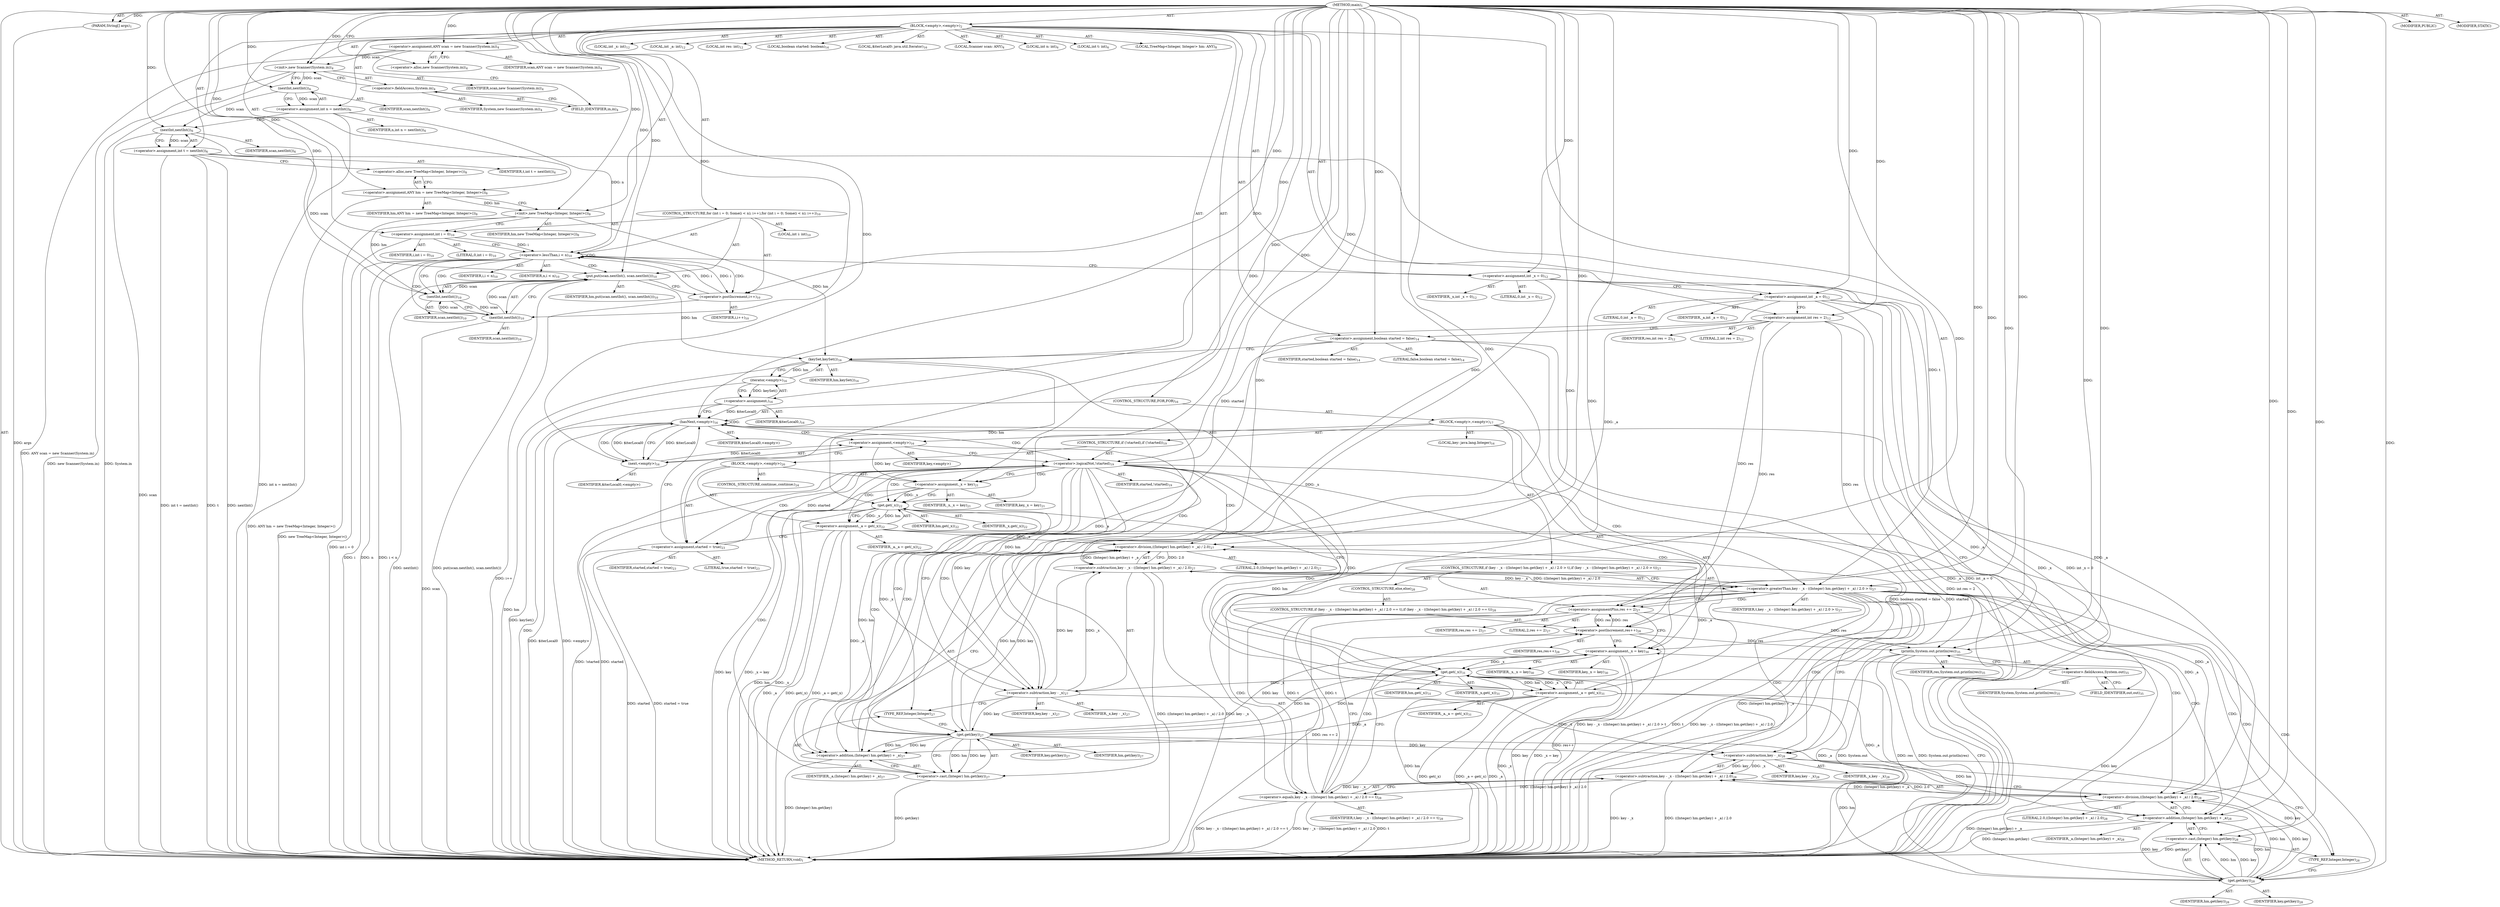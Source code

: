 digraph "main" {  
"21" [label = <(METHOD,main)<SUB>1</SUB>> ]
"22" [label = <(PARAM,String[] args)<SUB>1</SUB>> ]
"23" [label = <(BLOCK,&lt;empty&gt;,&lt;empty&gt;)<SUB>2</SUB>> ]
"4" [label = <(LOCAL,Scanner scan: ANY)<SUB>4</SUB>> ]
"24" [label = <(&lt;operator&gt;.assignment,ANY scan = new Scanner(System.in))<SUB>4</SUB>> ]
"25" [label = <(IDENTIFIER,scan,ANY scan = new Scanner(System.in))<SUB>4</SUB>> ]
"26" [label = <(&lt;operator&gt;.alloc,new Scanner(System.in))<SUB>4</SUB>> ]
"27" [label = <(&lt;init&gt;,new Scanner(System.in))<SUB>4</SUB>> ]
"3" [label = <(IDENTIFIER,scan,new Scanner(System.in))<SUB>4</SUB>> ]
"28" [label = <(&lt;operator&gt;.fieldAccess,System.in)<SUB>4</SUB>> ]
"29" [label = <(IDENTIFIER,System,new Scanner(System.in))<SUB>4</SUB>> ]
"30" [label = <(FIELD_IDENTIFIER,in,in)<SUB>4</SUB>> ]
"31" [label = <(LOCAL,int n: int)<SUB>6</SUB>> ]
"32" [label = <(LOCAL,int t: int)<SUB>6</SUB>> ]
"33" [label = <(&lt;operator&gt;.assignment,int n = nextInt())<SUB>6</SUB>> ]
"34" [label = <(IDENTIFIER,n,int n = nextInt())<SUB>6</SUB>> ]
"35" [label = <(nextInt,nextInt())<SUB>6</SUB>> ]
"36" [label = <(IDENTIFIER,scan,nextInt())<SUB>6</SUB>> ]
"37" [label = <(&lt;operator&gt;.assignment,int t = nextInt())<SUB>6</SUB>> ]
"38" [label = <(IDENTIFIER,t,int t = nextInt())<SUB>6</SUB>> ]
"39" [label = <(nextInt,nextInt())<SUB>6</SUB>> ]
"40" [label = <(IDENTIFIER,scan,nextInt())<SUB>6</SUB>> ]
"6" [label = <(LOCAL,TreeMap&lt;Integer, Integer&gt; hm: ANY)<SUB>8</SUB>> ]
"41" [label = <(&lt;operator&gt;.assignment,ANY hm = new TreeMap&lt;Integer, Integer&gt;())<SUB>8</SUB>> ]
"42" [label = <(IDENTIFIER,hm,ANY hm = new TreeMap&lt;Integer, Integer&gt;())<SUB>8</SUB>> ]
"43" [label = <(&lt;operator&gt;.alloc,new TreeMap&lt;Integer, Integer&gt;())<SUB>8</SUB>> ]
"44" [label = <(&lt;init&gt;,new TreeMap&lt;Integer, Integer&gt;())<SUB>8</SUB>> ]
"5" [label = <(IDENTIFIER,hm,new TreeMap&lt;Integer, Integer&gt;())<SUB>8</SUB>> ]
"45" [label = <(CONTROL_STRUCTURE,for (int i = 0; Some(i &lt; n); i++),for (int i = 0; Some(i &lt; n); i++))<SUB>10</SUB>> ]
"46" [label = <(LOCAL,int i: int)<SUB>10</SUB>> ]
"47" [label = <(&lt;operator&gt;.assignment,int i = 0)<SUB>10</SUB>> ]
"48" [label = <(IDENTIFIER,i,int i = 0)<SUB>10</SUB>> ]
"49" [label = <(LITERAL,0,int i = 0)<SUB>10</SUB>> ]
"50" [label = <(&lt;operator&gt;.lessThan,i &lt; n)<SUB>10</SUB>> ]
"51" [label = <(IDENTIFIER,i,i &lt; n)<SUB>10</SUB>> ]
"52" [label = <(IDENTIFIER,n,i &lt; n)<SUB>10</SUB>> ]
"53" [label = <(&lt;operator&gt;.postIncrement,i++)<SUB>10</SUB>> ]
"54" [label = <(IDENTIFIER,i,i++)<SUB>10</SUB>> ]
"55" [label = <(put,put(scan.nextInt(), scan.nextInt()))<SUB>10</SUB>> ]
"56" [label = <(IDENTIFIER,hm,put(scan.nextInt(), scan.nextInt()))<SUB>10</SUB>> ]
"57" [label = <(nextInt,nextInt())<SUB>10</SUB>> ]
"58" [label = <(IDENTIFIER,scan,nextInt())<SUB>10</SUB>> ]
"59" [label = <(nextInt,nextInt())<SUB>10</SUB>> ]
"60" [label = <(IDENTIFIER,scan,nextInt())<SUB>10</SUB>> ]
"61" [label = <(LOCAL,int _x: int)<SUB>12</SUB>> ]
"62" [label = <(LOCAL,int _a: int)<SUB>12</SUB>> ]
"63" [label = <(LOCAL,int res: int)<SUB>12</SUB>> ]
"64" [label = <(&lt;operator&gt;.assignment,int _x = 0)<SUB>12</SUB>> ]
"65" [label = <(IDENTIFIER,_x,int _x = 0)<SUB>12</SUB>> ]
"66" [label = <(LITERAL,0,int _x = 0)<SUB>12</SUB>> ]
"67" [label = <(&lt;operator&gt;.assignment,int _a = 0)<SUB>12</SUB>> ]
"68" [label = <(IDENTIFIER,_a,int _a = 0)<SUB>12</SUB>> ]
"69" [label = <(LITERAL,0,int _a = 0)<SUB>12</SUB>> ]
"70" [label = <(&lt;operator&gt;.assignment,int res = 2)<SUB>12</SUB>> ]
"71" [label = <(IDENTIFIER,res,int res = 2)<SUB>12</SUB>> ]
"72" [label = <(LITERAL,2,int res = 2)<SUB>12</SUB>> ]
"73" [label = <(LOCAL,boolean started: boolean)<SUB>14</SUB>> ]
"74" [label = <(&lt;operator&gt;.assignment,boolean started = false)<SUB>14</SUB>> ]
"75" [label = <(IDENTIFIER,started,boolean started = false)<SUB>14</SUB>> ]
"76" [label = <(LITERAL,false,boolean started = false)<SUB>14</SUB>> ]
"77" [label = <(LOCAL,$iterLocal0: java.util.Iterator)<SUB>16</SUB>> ]
"78" [label = <(&lt;operator&gt;.assignment,)<SUB>16</SUB>> ]
"79" [label = <(IDENTIFIER,$iterLocal0,)<SUB>16</SUB>> ]
"80" [label = <(iterator,&lt;empty&gt;)<SUB>16</SUB>> ]
"81" [label = <(keySet,keySet())<SUB>16</SUB>> ]
"82" [label = <(IDENTIFIER,hm,keySet())<SUB>16</SUB>> ]
"83" [label = <(CONTROL_STRUCTURE,FOR,FOR)<SUB>16</SUB>> ]
"84" [label = <(hasNext,&lt;empty&gt;)<SUB>16</SUB>> ]
"85" [label = <(IDENTIFIER,$iterLocal0,&lt;empty&gt;)> ]
"86" [label = <(BLOCK,&lt;empty&gt;,&lt;empty&gt;)<SUB>17</SUB>> ]
"87" [label = <(LOCAL,key: java.lang.Integer)<SUB>16</SUB>> ]
"88" [label = <(&lt;operator&gt;.assignment,&lt;empty&gt;)<SUB>16</SUB>> ]
"89" [label = <(IDENTIFIER,key,&lt;empty&gt;)> ]
"90" [label = <(next,&lt;empty&gt;)<SUB>16</SUB>> ]
"91" [label = <(IDENTIFIER,$iterLocal0,&lt;empty&gt;)> ]
"92" [label = <(CONTROL_STRUCTURE,if (!started),if (!started))<SUB>19</SUB>> ]
"93" [label = <(&lt;operator&gt;.logicalNot,!started)<SUB>19</SUB>> ]
"94" [label = <(IDENTIFIER,started,!started)<SUB>19</SUB>> ]
"95" [label = <(BLOCK,&lt;empty&gt;,&lt;empty&gt;)<SUB>20</SUB>> ]
"96" [label = <(&lt;operator&gt;.assignment,_x = key)<SUB>21</SUB>> ]
"97" [label = <(IDENTIFIER,_x,_x = key)<SUB>21</SUB>> ]
"98" [label = <(IDENTIFIER,key,_x = key)<SUB>21</SUB>> ]
"99" [label = <(&lt;operator&gt;.assignment,_a = get(_x))<SUB>22</SUB>> ]
"100" [label = <(IDENTIFIER,_a,_a = get(_x))<SUB>22</SUB>> ]
"101" [label = <(get,get(_x))<SUB>22</SUB>> ]
"102" [label = <(IDENTIFIER,hm,get(_x))<SUB>22</SUB>> ]
"103" [label = <(IDENTIFIER,_x,get(_x))<SUB>22</SUB>> ]
"104" [label = <(&lt;operator&gt;.assignment,started = true)<SUB>23</SUB>> ]
"105" [label = <(IDENTIFIER,started,started = true)<SUB>23</SUB>> ]
"106" [label = <(LITERAL,true,started = true)<SUB>23</SUB>> ]
"107" [label = <(CONTROL_STRUCTURE,continue;,continue;)<SUB>24</SUB>> ]
"108" [label = <(CONTROL_STRUCTURE,if (key - _x - ((Integer) hm.get(key) + _a) / 2.0 &gt; t),if (key - _x - ((Integer) hm.get(key) + _a) / 2.0 &gt; t))<SUB>27</SUB>> ]
"109" [label = <(&lt;operator&gt;.greaterThan,key - _x - ((Integer) hm.get(key) + _a) / 2.0 &gt; t)<SUB>27</SUB>> ]
"110" [label = <(&lt;operator&gt;.subtraction,key - _x - ((Integer) hm.get(key) + _a) / 2.0)<SUB>27</SUB>> ]
"111" [label = <(&lt;operator&gt;.subtraction,key - _x)<SUB>27</SUB>> ]
"112" [label = <(IDENTIFIER,key,key - _x)<SUB>27</SUB>> ]
"113" [label = <(IDENTIFIER,_x,key - _x)<SUB>27</SUB>> ]
"114" [label = <(&lt;operator&gt;.division,((Integer) hm.get(key) + _a) / 2.0)<SUB>27</SUB>> ]
"115" [label = <(&lt;operator&gt;.addition,(Integer) hm.get(key) + _a)<SUB>27</SUB>> ]
"116" [label = <(&lt;operator&gt;.cast,(Integer) hm.get(key))<SUB>27</SUB>> ]
"117" [label = <(TYPE_REF,Integer,Integer)<SUB>27</SUB>> ]
"118" [label = <(get,get(key))<SUB>27</SUB>> ]
"119" [label = <(IDENTIFIER,hm,get(key))<SUB>27</SUB>> ]
"120" [label = <(IDENTIFIER,key,get(key))<SUB>27</SUB>> ]
"121" [label = <(IDENTIFIER,_a,(Integer) hm.get(key) + _a)<SUB>27</SUB>> ]
"122" [label = <(LITERAL,2.0,((Integer) hm.get(key) + _a) / 2.0)<SUB>27</SUB>> ]
"123" [label = <(IDENTIFIER,t,key - _x - ((Integer) hm.get(key) + _a) / 2.0 &gt; t)<SUB>27</SUB>> ]
"124" [label = <(&lt;operator&gt;.assignmentPlus,res += 2)<SUB>27</SUB>> ]
"125" [label = <(IDENTIFIER,res,res += 2)<SUB>27</SUB>> ]
"126" [label = <(LITERAL,2,res += 2)<SUB>27</SUB>> ]
"127" [label = <(CONTROL_STRUCTURE,else,else)<SUB>28</SUB>> ]
"128" [label = <(CONTROL_STRUCTURE,if (key - _x - ((Integer) hm.get(key) + _a) / 2.0 == t),if (key - _x - ((Integer) hm.get(key) + _a) / 2.0 == t))<SUB>28</SUB>> ]
"129" [label = <(&lt;operator&gt;.equals,key - _x - ((Integer) hm.get(key) + _a) / 2.0 == t)<SUB>28</SUB>> ]
"130" [label = <(&lt;operator&gt;.subtraction,key - _x - ((Integer) hm.get(key) + _a) / 2.0)<SUB>28</SUB>> ]
"131" [label = <(&lt;operator&gt;.subtraction,key - _x)<SUB>28</SUB>> ]
"132" [label = <(IDENTIFIER,key,key - _x)<SUB>28</SUB>> ]
"133" [label = <(IDENTIFIER,_x,key - _x)<SUB>28</SUB>> ]
"134" [label = <(&lt;operator&gt;.division,((Integer) hm.get(key) + _a) / 2.0)<SUB>28</SUB>> ]
"135" [label = <(&lt;operator&gt;.addition,(Integer) hm.get(key) + _a)<SUB>28</SUB>> ]
"136" [label = <(&lt;operator&gt;.cast,(Integer) hm.get(key))<SUB>28</SUB>> ]
"137" [label = <(TYPE_REF,Integer,Integer)<SUB>28</SUB>> ]
"138" [label = <(get,get(key))<SUB>28</SUB>> ]
"139" [label = <(IDENTIFIER,hm,get(key))<SUB>28</SUB>> ]
"140" [label = <(IDENTIFIER,key,get(key))<SUB>28</SUB>> ]
"141" [label = <(IDENTIFIER,_a,(Integer) hm.get(key) + _a)<SUB>28</SUB>> ]
"142" [label = <(LITERAL,2.0,((Integer) hm.get(key) + _a) / 2.0)<SUB>28</SUB>> ]
"143" [label = <(IDENTIFIER,t,key - _x - ((Integer) hm.get(key) + _a) / 2.0 == t)<SUB>28</SUB>> ]
"144" [label = <(&lt;operator&gt;.postIncrement,res++)<SUB>28</SUB>> ]
"145" [label = <(IDENTIFIER,res,res++)<SUB>28</SUB>> ]
"146" [label = <(&lt;operator&gt;.assignment,_x = key)<SUB>30</SUB>> ]
"147" [label = <(IDENTIFIER,_x,_x = key)<SUB>30</SUB>> ]
"148" [label = <(IDENTIFIER,key,_x = key)<SUB>30</SUB>> ]
"149" [label = <(&lt;operator&gt;.assignment,_a = get(_x))<SUB>31</SUB>> ]
"150" [label = <(IDENTIFIER,_a,_a = get(_x))<SUB>31</SUB>> ]
"151" [label = <(get,get(_x))<SUB>31</SUB>> ]
"152" [label = <(IDENTIFIER,hm,get(_x))<SUB>31</SUB>> ]
"153" [label = <(IDENTIFIER,_x,get(_x))<SUB>31</SUB>> ]
"154" [label = <(println,System.out.println(res))<SUB>35</SUB>> ]
"155" [label = <(&lt;operator&gt;.fieldAccess,System.out)<SUB>35</SUB>> ]
"156" [label = <(IDENTIFIER,System,System.out.println(res))<SUB>35</SUB>> ]
"157" [label = <(FIELD_IDENTIFIER,out,out)<SUB>35</SUB>> ]
"158" [label = <(IDENTIFIER,res,System.out.println(res))<SUB>35</SUB>> ]
"159" [label = <(MODIFIER,PUBLIC)> ]
"160" [label = <(MODIFIER,STATIC)> ]
"161" [label = <(METHOD_RETURN,void)<SUB>1</SUB>> ]
  "21" -> "22"  [ label = "AST: "] 
  "21" -> "23"  [ label = "AST: "] 
  "21" -> "159"  [ label = "AST: "] 
  "21" -> "160"  [ label = "AST: "] 
  "21" -> "161"  [ label = "AST: "] 
  "23" -> "4"  [ label = "AST: "] 
  "23" -> "24"  [ label = "AST: "] 
  "23" -> "27"  [ label = "AST: "] 
  "23" -> "31"  [ label = "AST: "] 
  "23" -> "32"  [ label = "AST: "] 
  "23" -> "33"  [ label = "AST: "] 
  "23" -> "37"  [ label = "AST: "] 
  "23" -> "6"  [ label = "AST: "] 
  "23" -> "41"  [ label = "AST: "] 
  "23" -> "44"  [ label = "AST: "] 
  "23" -> "45"  [ label = "AST: "] 
  "23" -> "61"  [ label = "AST: "] 
  "23" -> "62"  [ label = "AST: "] 
  "23" -> "63"  [ label = "AST: "] 
  "23" -> "64"  [ label = "AST: "] 
  "23" -> "67"  [ label = "AST: "] 
  "23" -> "70"  [ label = "AST: "] 
  "23" -> "73"  [ label = "AST: "] 
  "23" -> "74"  [ label = "AST: "] 
  "23" -> "77"  [ label = "AST: "] 
  "23" -> "78"  [ label = "AST: "] 
  "23" -> "83"  [ label = "AST: "] 
  "23" -> "154"  [ label = "AST: "] 
  "24" -> "25"  [ label = "AST: "] 
  "24" -> "26"  [ label = "AST: "] 
  "27" -> "3"  [ label = "AST: "] 
  "27" -> "28"  [ label = "AST: "] 
  "28" -> "29"  [ label = "AST: "] 
  "28" -> "30"  [ label = "AST: "] 
  "33" -> "34"  [ label = "AST: "] 
  "33" -> "35"  [ label = "AST: "] 
  "35" -> "36"  [ label = "AST: "] 
  "37" -> "38"  [ label = "AST: "] 
  "37" -> "39"  [ label = "AST: "] 
  "39" -> "40"  [ label = "AST: "] 
  "41" -> "42"  [ label = "AST: "] 
  "41" -> "43"  [ label = "AST: "] 
  "44" -> "5"  [ label = "AST: "] 
  "45" -> "46"  [ label = "AST: "] 
  "45" -> "47"  [ label = "AST: "] 
  "45" -> "50"  [ label = "AST: "] 
  "45" -> "53"  [ label = "AST: "] 
  "45" -> "55"  [ label = "AST: "] 
  "47" -> "48"  [ label = "AST: "] 
  "47" -> "49"  [ label = "AST: "] 
  "50" -> "51"  [ label = "AST: "] 
  "50" -> "52"  [ label = "AST: "] 
  "53" -> "54"  [ label = "AST: "] 
  "55" -> "56"  [ label = "AST: "] 
  "55" -> "57"  [ label = "AST: "] 
  "55" -> "59"  [ label = "AST: "] 
  "57" -> "58"  [ label = "AST: "] 
  "59" -> "60"  [ label = "AST: "] 
  "64" -> "65"  [ label = "AST: "] 
  "64" -> "66"  [ label = "AST: "] 
  "67" -> "68"  [ label = "AST: "] 
  "67" -> "69"  [ label = "AST: "] 
  "70" -> "71"  [ label = "AST: "] 
  "70" -> "72"  [ label = "AST: "] 
  "74" -> "75"  [ label = "AST: "] 
  "74" -> "76"  [ label = "AST: "] 
  "78" -> "79"  [ label = "AST: "] 
  "78" -> "80"  [ label = "AST: "] 
  "80" -> "81"  [ label = "AST: "] 
  "81" -> "82"  [ label = "AST: "] 
  "83" -> "84"  [ label = "AST: "] 
  "83" -> "86"  [ label = "AST: "] 
  "84" -> "85"  [ label = "AST: "] 
  "86" -> "87"  [ label = "AST: "] 
  "86" -> "88"  [ label = "AST: "] 
  "86" -> "92"  [ label = "AST: "] 
  "86" -> "108"  [ label = "AST: "] 
  "86" -> "146"  [ label = "AST: "] 
  "86" -> "149"  [ label = "AST: "] 
  "88" -> "89"  [ label = "AST: "] 
  "88" -> "90"  [ label = "AST: "] 
  "90" -> "91"  [ label = "AST: "] 
  "92" -> "93"  [ label = "AST: "] 
  "92" -> "95"  [ label = "AST: "] 
  "93" -> "94"  [ label = "AST: "] 
  "95" -> "96"  [ label = "AST: "] 
  "95" -> "99"  [ label = "AST: "] 
  "95" -> "104"  [ label = "AST: "] 
  "95" -> "107"  [ label = "AST: "] 
  "96" -> "97"  [ label = "AST: "] 
  "96" -> "98"  [ label = "AST: "] 
  "99" -> "100"  [ label = "AST: "] 
  "99" -> "101"  [ label = "AST: "] 
  "101" -> "102"  [ label = "AST: "] 
  "101" -> "103"  [ label = "AST: "] 
  "104" -> "105"  [ label = "AST: "] 
  "104" -> "106"  [ label = "AST: "] 
  "108" -> "109"  [ label = "AST: "] 
  "108" -> "124"  [ label = "AST: "] 
  "108" -> "127"  [ label = "AST: "] 
  "109" -> "110"  [ label = "AST: "] 
  "109" -> "123"  [ label = "AST: "] 
  "110" -> "111"  [ label = "AST: "] 
  "110" -> "114"  [ label = "AST: "] 
  "111" -> "112"  [ label = "AST: "] 
  "111" -> "113"  [ label = "AST: "] 
  "114" -> "115"  [ label = "AST: "] 
  "114" -> "122"  [ label = "AST: "] 
  "115" -> "116"  [ label = "AST: "] 
  "115" -> "121"  [ label = "AST: "] 
  "116" -> "117"  [ label = "AST: "] 
  "116" -> "118"  [ label = "AST: "] 
  "118" -> "119"  [ label = "AST: "] 
  "118" -> "120"  [ label = "AST: "] 
  "124" -> "125"  [ label = "AST: "] 
  "124" -> "126"  [ label = "AST: "] 
  "127" -> "128"  [ label = "AST: "] 
  "128" -> "129"  [ label = "AST: "] 
  "128" -> "144"  [ label = "AST: "] 
  "129" -> "130"  [ label = "AST: "] 
  "129" -> "143"  [ label = "AST: "] 
  "130" -> "131"  [ label = "AST: "] 
  "130" -> "134"  [ label = "AST: "] 
  "131" -> "132"  [ label = "AST: "] 
  "131" -> "133"  [ label = "AST: "] 
  "134" -> "135"  [ label = "AST: "] 
  "134" -> "142"  [ label = "AST: "] 
  "135" -> "136"  [ label = "AST: "] 
  "135" -> "141"  [ label = "AST: "] 
  "136" -> "137"  [ label = "AST: "] 
  "136" -> "138"  [ label = "AST: "] 
  "138" -> "139"  [ label = "AST: "] 
  "138" -> "140"  [ label = "AST: "] 
  "144" -> "145"  [ label = "AST: "] 
  "146" -> "147"  [ label = "AST: "] 
  "146" -> "148"  [ label = "AST: "] 
  "149" -> "150"  [ label = "AST: "] 
  "149" -> "151"  [ label = "AST: "] 
  "151" -> "152"  [ label = "AST: "] 
  "151" -> "153"  [ label = "AST: "] 
  "154" -> "155"  [ label = "AST: "] 
  "154" -> "158"  [ label = "AST: "] 
  "155" -> "156"  [ label = "AST: "] 
  "155" -> "157"  [ label = "AST: "] 
  "24" -> "30"  [ label = "CFG: "] 
  "27" -> "35"  [ label = "CFG: "] 
  "33" -> "39"  [ label = "CFG: "] 
  "37" -> "43"  [ label = "CFG: "] 
  "41" -> "44"  [ label = "CFG: "] 
  "44" -> "47"  [ label = "CFG: "] 
  "64" -> "67"  [ label = "CFG: "] 
  "67" -> "70"  [ label = "CFG: "] 
  "70" -> "74"  [ label = "CFG: "] 
  "74" -> "81"  [ label = "CFG: "] 
  "78" -> "84"  [ label = "CFG: "] 
  "154" -> "161"  [ label = "CFG: "] 
  "26" -> "24"  [ label = "CFG: "] 
  "28" -> "27"  [ label = "CFG: "] 
  "35" -> "33"  [ label = "CFG: "] 
  "39" -> "37"  [ label = "CFG: "] 
  "43" -> "41"  [ label = "CFG: "] 
  "47" -> "50"  [ label = "CFG: "] 
  "50" -> "57"  [ label = "CFG: "] 
  "50" -> "64"  [ label = "CFG: "] 
  "53" -> "50"  [ label = "CFG: "] 
  "55" -> "53"  [ label = "CFG: "] 
  "80" -> "78"  [ label = "CFG: "] 
  "84" -> "90"  [ label = "CFG: "] 
  "84" -> "157"  [ label = "CFG: "] 
  "155" -> "154"  [ label = "CFG: "] 
  "30" -> "28"  [ label = "CFG: "] 
  "57" -> "59"  [ label = "CFG: "] 
  "59" -> "55"  [ label = "CFG: "] 
  "81" -> "80"  [ label = "CFG: "] 
  "88" -> "93"  [ label = "CFG: "] 
  "146" -> "151"  [ label = "CFG: "] 
  "149" -> "84"  [ label = "CFG: "] 
  "157" -> "155"  [ label = "CFG: "] 
  "90" -> "88"  [ label = "CFG: "] 
  "93" -> "96"  [ label = "CFG: "] 
  "93" -> "111"  [ label = "CFG: "] 
  "109" -> "124"  [ label = "CFG: "] 
  "109" -> "131"  [ label = "CFG: "] 
  "124" -> "146"  [ label = "CFG: "] 
  "151" -> "149"  [ label = "CFG: "] 
  "96" -> "101"  [ label = "CFG: "] 
  "99" -> "104"  [ label = "CFG: "] 
  "104" -> "84"  [ label = "CFG: "] 
  "110" -> "109"  [ label = "CFG: "] 
  "101" -> "99"  [ label = "CFG: "] 
  "111" -> "117"  [ label = "CFG: "] 
  "114" -> "110"  [ label = "CFG: "] 
  "129" -> "144"  [ label = "CFG: "] 
  "129" -> "146"  [ label = "CFG: "] 
  "144" -> "146"  [ label = "CFG: "] 
  "115" -> "114"  [ label = "CFG: "] 
  "130" -> "129"  [ label = "CFG: "] 
  "116" -> "115"  [ label = "CFG: "] 
  "131" -> "137"  [ label = "CFG: "] 
  "134" -> "130"  [ label = "CFG: "] 
  "117" -> "118"  [ label = "CFG: "] 
  "118" -> "116"  [ label = "CFG: "] 
  "135" -> "134"  [ label = "CFG: "] 
  "136" -> "135"  [ label = "CFG: "] 
  "137" -> "138"  [ label = "CFG: "] 
  "138" -> "136"  [ label = "CFG: "] 
  "21" -> "26"  [ label = "CFG: "] 
  "22" -> "161"  [ label = "DDG: args"] 
  "24" -> "161"  [ label = "DDG: ANY scan = new Scanner(System.in)"] 
  "27" -> "161"  [ label = "DDG: System.in"] 
  "27" -> "161"  [ label = "DDG: new Scanner(System.in)"] 
  "33" -> "161"  [ label = "DDG: int n = nextInt()"] 
  "37" -> "161"  [ label = "DDG: t"] 
  "39" -> "161"  [ label = "DDG: scan"] 
  "37" -> "161"  [ label = "DDG: nextInt()"] 
  "37" -> "161"  [ label = "DDG: int t = nextInt()"] 
  "41" -> "161"  [ label = "DDG: ANY hm = new TreeMap&lt;Integer, Integer&gt;()"] 
  "44" -> "161"  [ label = "DDG: new TreeMap&lt;Integer, Integer&gt;()"] 
  "47" -> "161"  [ label = "DDG: int i = 0"] 
  "50" -> "161"  [ label = "DDG: i"] 
  "50" -> "161"  [ label = "DDG: n"] 
  "50" -> "161"  [ label = "DDG: i &lt; n"] 
  "64" -> "161"  [ label = "DDG: _x"] 
  "64" -> "161"  [ label = "DDG: int _x = 0"] 
  "67" -> "161"  [ label = "DDG: _a"] 
  "67" -> "161"  [ label = "DDG: int _a = 0"] 
  "70" -> "161"  [ label = "DDG: int res = 2"] 
  "74" -> "161"  [ label = "DDG: started"] 
  "74" -> "161"  [ label = "DDG: boolean started = false"] 
  "81" -> "161"  [ label = "DDG: hm"] 
  "80" -> "161"  [ label = "DDG: keySet()"] 
  "78" -> "161"  [ label = "DDG: "] 
  "84" -> "161"  [ label = "DDG: $iterLocal0"] 
  "84" -> "161"  [ label = "DDG: &lt;empty&gt;"] 
  "154" -> "161"  [ label = "DDG: System.out"] 
  "154" -> "161"  [ label = "DDG: res"] 
  "154" -> "161"  [ label = "DDG: System.out.println(res)"] 
  "93" -> "161"  [ label = "DDG: started"] 
  "93" -> "161"  [ label = "DDG: !started"] 
  "110" -> "161"  [ label = "DDG: key - _x"] 
  "116" -> "161"  [ label = "DDG: get(key)"] 
  "115" -> "161"  [ label = "DDG: (Integer) hm.get(key)"] 
  "114" -> "161"  [ label = "DDG: (Integer) hm.get(key) + _a"] 
  "110" -> "161"  [ label = "DDG: ((Integer) hm.get(key) + _a) / 2.0"] 
  "109" -> "161"  [ label = "DDG: key - _x - ((Integer) hm.get(key) + _a) / 2.0"] 
  "109" -> "161"  [ label = "DDG: t"] 
  "109" -> "161"  [ label = "DDG: key - _x - ((Integer) hm.get(key) + _a) / 2.0 &gt; t"] 
  "130" -> "161"  [ label = "DDG: key - _x"] 
  "136" -> "161"  [ label = "DDG: get(key)"] 
  "135" -> "161"  [ label = "DDG: (Integer) hm.get(key)"] 
  "134" -> "161"  [ label = "DDG: (Integer) hm.get(key) + _a"] 
  "130" -> "161"  [ label = "DDG: ((Integer) hm.get(key) + _a) / 2.0"] 
  "129" -> "161"  [ label = "DDG: key - _x - ((Integer) hm.get(key) + _a) / 2.0"] 
  "129" -> "161"  [ label = "DDG: t"] 
  "129" -> "161"  [ label = "DDG: key - _x - ((Integer) hm.get(key) + _a) / 2.0 == t"] 
  "144" -> "161"  [ label = "DDG: res++"] 
  "124" -> "161"  [ label = "DDG: res += 2"] 
  "146" -> "161"  [ label = "DDG: key"] 
  "146" -> "161"  [ label = "DDG: _x = key"] 
  "149" -> "161"  [ label = "DDG: _a"] 
  "151" -> "161"  [ label = "DDG: hm"] 
  "151" -> "161"  [ label = "DDG: _x"] 
  "149" -> "161"  [ label = "DDG: get(_x)"] 
  "149" -> "161"  [ label = "DDG: _a = get(_x)"] 
  "96" -> "161"  [ label = "DDG: key"] 
  "96" -> "161"  [ label = "DDG: _x = key"] 
  "99" -> "161"  [ label = "DDG: _a"] 
  "101" -> "161"  [ label = "DDG: hm"] 
  "101" -> "161"  [ label = "DDG: _x"] 
  "99" -> "161"  [ label = "DDG: get(_x)"] 
  "99" -> "161"  [ label = "DDG: _a = get(_x)"] 
  "104" -> "161"  [ label = "DDG: started"] 
  "104" -> "161"  [ label = "DDG: started = true"] 
  "55" -> "161"  [ label = "DDG: nextInt()"] 
  "59" -> "161"  [ label = "DDG: scan"] 
  "55" -> "161"  [ label = "DDG: put(scan.nextInt(), scan.nextInt())"] 
  "53" -> "161"  [ label = "DDG: i++"] 
  "21" -> "22"  [ label = "DDG: "] 
  "21" -> "24"  [ label = "DDG: "] 
  "35" -> "33"  [ label = "DDG: scan"] 
  "39" -> "37"  [ label = "DDG: scan"] 
  "21" -> "41"  [ label = "DDG: "] 
  "21" -> "64"  [ label = "DDG: "] 
  "21" -> "67"  [ label = "DDG: "] 
  "21" -> "70"  [ label = "DDG: "] 
  "21" -> "74"  [ label = "DDG: "] 
  "80" -> "78"  [ label = "DDG: keySet()"] 
  "24" -> "27"  [ label = "DDG: scan"] 
  "21" -> "27"  [ label = "DDG: "] 
  "41" -> "44"  [ label = "DDG: hm"] 
  "21" -> "44"  [ label = "DDG: "] 
  "21" -> "47"  [ label = "DDG: "] 
  "70" -> "154"  [ label = "DDG: res"] 
  "144" -> "154"  [ label = "DDG: res"] 
  "124" -> "154"  [ label = "DDG: res"] 
  "21" -> "154"  [ label = "DDG: "] 
  "27" -> "35"  [ label = "DDG: scan"] 
  "21" -> "35"  [ label = "DDG: "] 
  "35" -> "39"  [ label = "DDG: scan"] 
  "21" -> "39"  [ label = "DDG: "] 
  "47" -> "50"  [ label = "DDG: i"] 
  "53" -> "50"  [ label = "DDG: i"] 
  "21" -> "50"  [ label = "DDG: "] 
  "33" -> "50"  [ label = "DDG: n"] 
  "50" -> "53"  [ label = "DDG: i"] 
  "21" -> "53"  [ label = "DDG: "] 
  "44" -> "55"  [ label = "DDG: hm"] 
  "21" -> "55"  [ label = "DDG: "] 
  "57" -> "55"  [ label = "DDG: scan"] 
  "59" -> "55"  [ label = "DDG: scan"] 
  "81" -> "80"  [ label = "DDG: hm"] 
  "78" -> "84"  [ label = "DDG: $iterLocal0"] 
  "90" -> "84"  [ label = "DDG: $iterLocal0"] 
  "21" -> "84"  [ label = "DDG: "] 
  "90" -> "88"  [ label = "DDG: $iterLocal0"] 
  "118" -> "146"  [ label = "DDG: key"] 
  "138" -> "146"  [ label = "DDG: key"] 
  "21" -> "146"  [ label = "DDG: "] 
  "151" -> "149"  [ label = "DDG: hm"] 
  "151" -> "149"  [ label = "DDG: _x"] 
  "39" -> "57"  [ label = "DDG: scan"] 
  "59" -> "57"  [ label = "DDG: scan"] 
  "21" -> "57"  [ label = "DDG: "] 
  "57" -> "59"  [ label = "DDG: scan"] 
  "21" -> "59"  [ label = "DDG: "] 
  "44" -> "81"  [ label = "DDG: hm"] 
  "55" -> "81"  [ label = "DDG: hm"] 
  "21" -> "81"  [ label = "DDG: "] 
  "21" -> "124"  [ label = "DDG: "] 
  "84" -> "90"  [ label = "DDG: $iterLocal0"] 
  "21" -> "90"  [ label = "DDG: "] 
  "74" -> "93"  [ label = "DDG: started"] 
  "104" -> "93"  [ label = "DDG: started"] 
  "21" -> "93"  [ label = "DDG: "] 
  "88" -> "96"  [ label = "DDG: key"] 
  "21" -> "96"  [ label = "DDG: "] 
  "101" -> "99"  [ label = "DDG: hm"] 
  "101" -> "99"  [ label = "DDG: _x"] 
  "21" -> "104"  [ label = "DDG: "] 
  "110" -> "109"  [ label = "DDG: key - _x"] 
  "110" -> "109"  [ label = "DDG: ((Integer) hm.get(key) + _a) / 2.0"] 
  "37" -> "109"  [ label = "DDG: t"] 
  "129" -> "109"  [ label = "DDG: t"] 
  "21" -> "109"  [ label = "DDG: "] 
  "70" -> "124"  [ label = "DDG: res"] 
  "144" -> "124"  [ label = "DDG: res"] 
  "118" -> "151"  [ label = "DDG: hm"] 
  "138" -> "151"  [ label = "DDG: hm"] 
  "21" -> "151"  [ label = "DDG: "] 
  "146" -> "151"  [ label = "DDG: _x"] 
  "111" -> "110"  [ label = "DDG: key"] 
  "111" -> "110"  [ label = "DDG: _x"] 
  "114" -> "110"  [ label = "DDG: (Integer) hm.get(key) + _a"] 
  "114" -> "110"  [ label = "DDG: 2.0"] 
  "81" -> "101"  [ label = "DDG: hm"] 
  "151" -> "101"  [ label = "DDG: hm"] 
  "21" -> "101"  [ label = "DDG: "] 
  "96" -> "101"  [ label = "DDG: _x"] 
  "88" -> "111"  [ label = "DDG: key"] 
  "21" -> "111"  [ label = "DDG: "] 
  "64" -> "111"  [ label = "DDG: _x"] 
  "151" -> "111"  [ label = "DDG: _x"] 
  "101" -> "111"  [ label = "DDG: _x"] 
  "21" -> "114"  [ label = "DDG: "] 
  "118" -> "114"  [ label = "DDG: hm"] 
  "118" -> "114"  [ label = "DDG: key"] 
  "67" -> "114"  [ label = "DDG: _a"] 
  "149" -> "114"  [ label = "DDG: _a"] 
  "99" -> "114"  [ label = "DDG: _a"] 
  "130" -> "129"  [ label = "DDG: key - _x"] 
  "130" -> "129"  [ label = "DDG: ((Integer) hm.get(key) + _a) / 2.0"] 
  "109" -> "129"  [ label = "DDG: t"] 
  "21" -> "129"  [ label = "DDG: "] 
  "70" -> "144"  [ label = "DDG: res"] 
  "124" -> "144"  [ label = "DDG: res"] 
  "21" -> "144"  [ label = "DDG: "] 
  "21" -> "115"  [ label = "DDG: "] 
  "118" -> "115"  [ label = "DDG: hm"] 
  "118" -> "115"  [ label = "DDG: key"] 
  "67" -> "115"  [ label = "DDG: _a"] 
  "149" -> "115"  [ label = "DDG: _a"] 
  "99" -> "115"  [ label = "DDG: _a"] 
  "131" -> "130"  [ label = "DDG: key"] 
  "131" -> "130"  [ label = "DDG: _x"] 
  "134" -> "130"  [ label = "DDG: (Integer) hm.get(key) + _a"] 
  "134" -> "130"  [ label = "DDG: 2.0"] 
  "21" -> "116"  [ label = "DDG: "] 
  "118" -> "116"  [ label = "DDG: hm"] 
  "118" -> "116"  [ label = "DDG: key"] 
  "118" -> "131"  [ label = "DDG: key"] 
  "21" -> "131"  [ label = "DDG: "] 
  "111" -> "131"  [ label = "DDG: _x"] 
  "21" -> "134"  [ label = "DDG: "] 
  "138" -> "134"  [ label = "DDG: hm"] 
  "138" -> "134"  [ label = "DDG: key"] 
  "67" -> "134"  [ label = "DDG: _a"] 
  "149" -> "134"  [ label = "DDG: _a"] 
  "99" -> "134"  [ label = "DDG: _a"] 
  "81" -> "118"  [ label = "DDG: hm"] 
  "151" -> "118"  [ label = "DDG: hm"] 
  "101" -> "118"  [ label = "DDG: hm"] 
  "21" -> "118"  [ label = "DDG: "] 
  "111" -> "118"  [ label = "DDG: key"] 
  "21" -> "135"  [ label = "DDG: "] 
  "138" -> "135"  [ label = "DDG: hm"] 
  "138" -> "135"  [ label = "DDG: key"] 
  "67" -> "135"  [ label = "DDG: _a"] 
  "149" -> "135"  [ label = "DDG: _a"] 
  "99" -> "135"  [ label = "DDG: _a"] 
  "21" -> "136"  [ label = "DDG: "] 
  "138" -> "136"  [ label = "DDG: hm"] 
  "138" -> "136"  [ label = "DDG: key"] 
  "118" -> "138"  [ label = "DDG: hm"] 
  "21" -> "138"  [ label = "DDG: "] 
  "131" -> "138"  [ label = "DDG: key"] 
  "50" -> "57"  [ label = "CDG: "] 
  "50" -> "50"  [ label = "CDG: "] 
  "50" -> "59"  [ label = "CDG: "] 
  "50" -> "53"  [ label = "CDG: "] 
  "50" -> "55"  [ label = "CDG: "] 
  "84" -> "84"  [ label = "CDG: "] 
  "84" -> "93"  [ label = "CDG: "] 
  "84" -> "90"  [ label = "CDG: "] 
  "84" -> "88"  [ label = "CDG: "] 
  "93" -> "115"  [ label = "CDG: "] 
  "93" -> "96"  [ label = "CDG: "] 
  "93" -> "116"  [ label = "CDG: "] 
  "93" -> "146"  [ label = "CDG: "] 
  "93" -> "99"  [ label = "CDG: "] 
  "93" -> "114"  [ label = "CDG: "] 
  "93" -> "149"  [ label = "CDG: "] 
  "93" -> "151"  [ label = "CDG: "] 
  "93" -> "104"  [ label = "CDG: "] 
  "93" -> "101"  [ label = "CDG: "] 
  "93" -> "118"  [ label = "CDG: "] 
  "93" -> "110"  [ label = "CDG: "] 
  "93" -> "117"  [ label = "CDG: "] 
  "93" -> "111"  [ label = "CDG: "] 
  "93" -> "109"  [ label = "CDG: "] 
  "109" -> "136"  [ label = "CDG: "] 
  "109" -> "131"  [ label = "CDG: "] 
  "109" -> "129"  [ label = "CDG: "] 
  "109" -> "134"  [ label = "CDG: "] 
  "109" -> "138"  [ label = "CDG: "] 
  "109" -> "137"  [ label = "CDG: "] 
  "109" -> "130"  [ label = "CDG: "] 
  "109" -> "135"  [ label = "CDG: "] 
  "109" -> "124"  [ label = "CDG: "] 
  "129" -> "144"  [ label = "CDG: "] 
}
